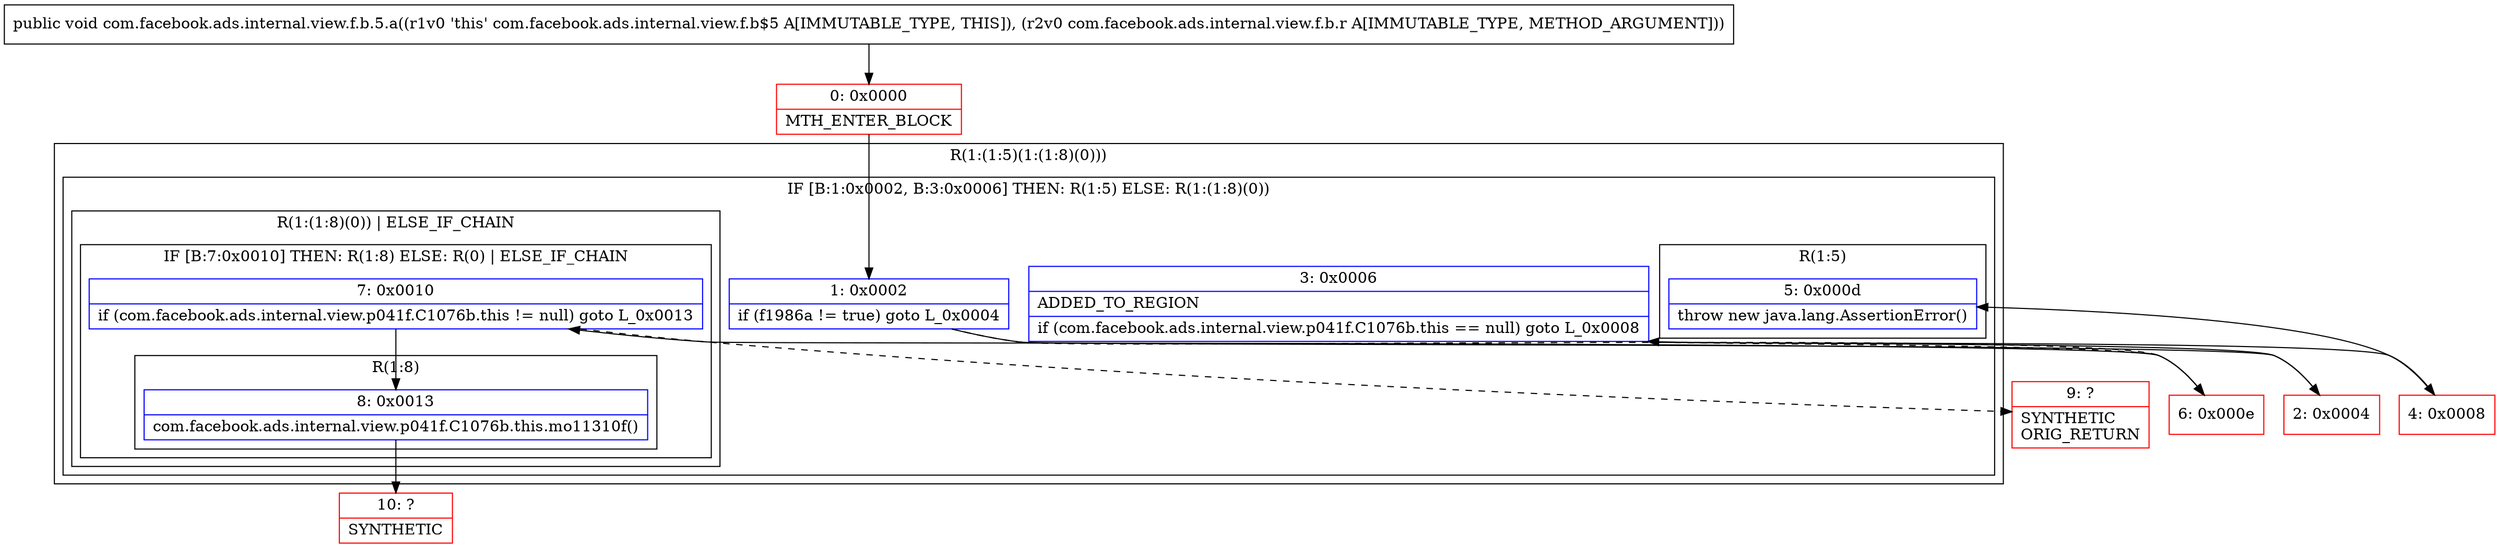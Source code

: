 digraph "CFG forcom.facebook.ads.internal.view.f.b.5.a(Lcom\/facebook\/ads\/internal\/view\/f\/b\/r;)V" {
subgraph cluster_Region_110782917 {
label = "R(1:(1:5)(1:(1:8)(0)))";
node [shape=record,color=blue];
subgraph cluster_IfRegion_240885829 {
label = "IF [B:1:0x0002, B:3:0x0006] THEN: R(1:5) ELSE: R(1:(1:8)(0))";
node [shape=record,color=blue];
Node_1 [shape=record,label="{1\:\ 0x0002|if (f1986a != true) goto L_0x0004\l}"];
Node_3 [shape=record,label="{3\:\ 0x0006|ADDED_TO_REGION\l|if (com.facebook.ads.internal.view.p041f.C1076b.this == null) goto L_0x0008\l}"];
subgraph cluster_Region_1011081785 {
label = "R(1:5)";
node [shape=record,color=blue];
Node_5 [shape=record,label="{5\:\ 0x000d|throw new java.lang.AssertionError()\l}"];
}
subgraph cluster_Region_1851309696 {
label = "R(1:(1:8)(0)) | ELSE_IF_CHAIN\l";
node [shape=record,color=blue];
subgraph cluster_IfRegion_1004091087 {
label = "IF [B:7:0x0010] THEN: R(1:8) ELSE: R(0) | ELSE_IF_CHAIN\l";
node [shape=record,color=blue];
Node_7 [shape=record,label="{7\:\ 0x0010|if (com.facebook.ads.internal.view.p041f.C1076b.this != null) goto L_0x0013\l}"];
subgraph cluster_Region_1758720121 {
label = "R(1:8)";
node [shape=record,color=blue];
Node_8 [shape=record,label="{8\:\ 0x0013|com.facebook.ads.internal.view.p041f.C1076b.this.mo11310f()\l}"];
}
subgraph cluster_Region_1260557680 {
label = "R(0)";
node [shape=record,color=blue];
}
}
}
}
}
Node_0 [shape=record,color=red,label="{0\:\ 0x0000|MTH_ENTER_BLOCK\l}"];
Node_2 [shape=record,color=red,label="{2\:\ 0x0004}"];
Node_4 [shape=record,color=red,label="{4\:\ 0x0008}"];
Node_6 [shape=record,color=red,label="{6\:\ 0x000e}"];
Node_9 [shape=record,color=red,label="{9\:\ ?|SYNTHETIC\lORIG_RETURN\l}"];
Node_10 [shape=record,color=red,label="{10\:\ ?|SYNTHETIC\l}"];
MethodNode[shape=record,label="{public void com.facebook.ads.internal.view.f.b.5.a((r1v0 'this' com.facebook.ads.internal.view.f.b$5 A[IMMUTABLE_TYPE, THIS]), (r2v0 com.facebook.ads.internal.view.f.b.r A[IMMUTABLE_TYPE, METHOD_ARGUMENT])) }"];
MethodNode -> Node_0;
Node_1 -> Node_2;
Node_1 -> Node_6[style=dashed];
Node_3 -> Node_4;
Node_3 -> Node_6[style=dashed];
Node_7 -> Node_8;
Node_7 -> Node_9[style=dashed];
Node_8 -> Node_10;
Node_0 -> Node_1;
Node_2 -> Node_3;
Node_4 -> Node_5;
Node_6 -> Node_7;
}

